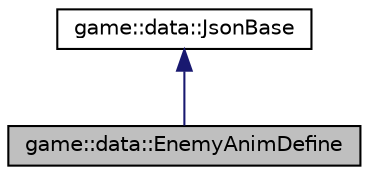 digraph "game::data::EnemyAnimDefine"
{
 // LATEX_PDF_SIZE
  edge [fontname="Helvetica",fontsize="10",labelfontname="Helvetica",labelfontsize="10"];
  node [fontname="Helvetica",fontsize="10",shape=record];
  Node1 [label="game::data::EnemyAnimDefine",height=0.2,width=0.4,color="black", fillcolor="grey75", style="filled", fontcolor="black",tooltip="data structure to hold enemy animation data"];
  Node2 -> Node1 [dir="back",color="midnightblue",fontsize="10",style="solid",fontname="Helvetica"];
  Node2 [label="game::data::JsonBase",height=0.2,width=0.4,color="black", fillcolor="white", style="filled",URL="$classgame_1_1data_1_1JsonBase.html",tooltip=" "];
}
